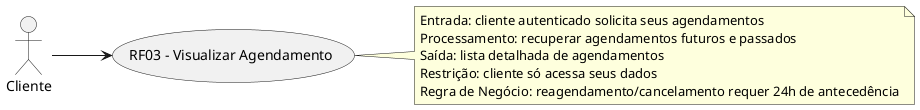 @startuml
left to right direction
actor Cliente

usecase "RF03 - Visualizar Agendamento" as UC03

Cliente --> UC03

note right of UC03
Entrada: cliente autenticado solicita seus agendamentos
Processamento: recuperar agendamentos futuros e passados
Saída: lista detalhada de agendamentos
Restrição: cliente só acessa seus dados
Regra de Negócio: reagendamento/cancelamento requer 24h de antecedência
end note
@enduml